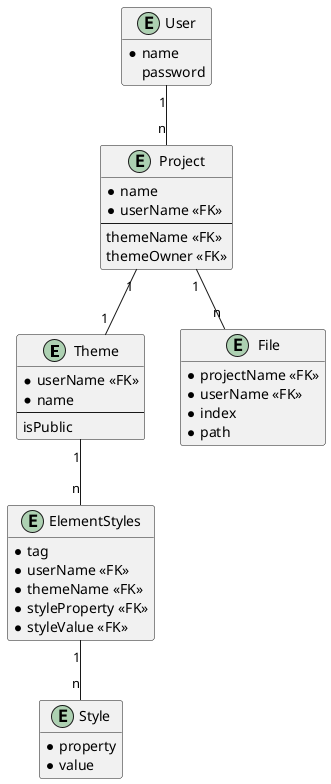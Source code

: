 @startuml a
hide empty fields
hide empty methods

entity Theme
{
  * userName <<FK>>
  * name
  --
  isPublic
}

entity ElementStyles
{
  * tag
  * userName <<FK>>
  * themeName <<FK>>
  * styleProperty <<FK>>
  * styleValue <<FK>>
}

entity Style
{
  * property
  * value
}

entity Project
{
  * name
  * userName <<FK>>
  --
  themeName <<FK>>
  themeOwner <<FK>>
}

entity File
{
  * projectName <<FK>>
  * userName <<FK>>
  * index
  * path
}

entity User
{
  * name
  password
}

Theme "1" -- "n" ElementStyles
ElementStyles "1" -- "n" Style
User "1" -- "n" Project
Project "1" -- "1" Theme
Project "1" -- "n" File

@enduml